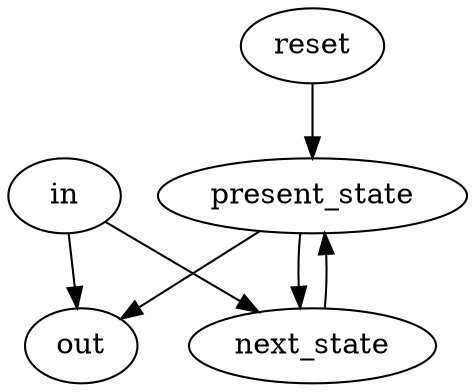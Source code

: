 strict digraph "" {
	reset -> present_state	[weight=2.0];
	in -> out	[weight=1.0];
	in -> next_state	[weight=3.0];
	present_state -> out	[weight=1.0];
	present_state -> next_state	[weight=5.0];
	next_state -> present_state	[weight=1.0];
}
